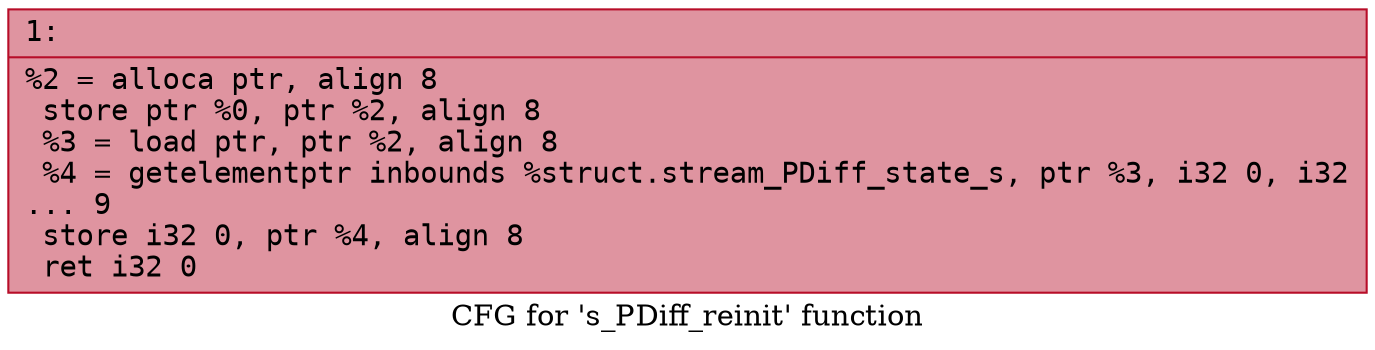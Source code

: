 digraph "CFG for 's_PDiff_reinit' function" {
	label="CFG for 's_PDiff_reinit' function";

	Node0x6000002a4e10 [shape=record,color="#b70d28ff", style=filled, fillcolor="#b70d2870" fontname="Courier",label="{1:\l|  %2 = alloca ptr, align 8\l  store ptr %0, ptr %2, align 8\l  %3 = load ptr, ptr %2, align 8\l  %4 = getelementptr inbounds %struct.stream_PDiff_state_s, ptr %3, i32 0, i32\l... 9\l  store i32 0, ptr %4, align 8\l  ret i32 0\l}"];
}
